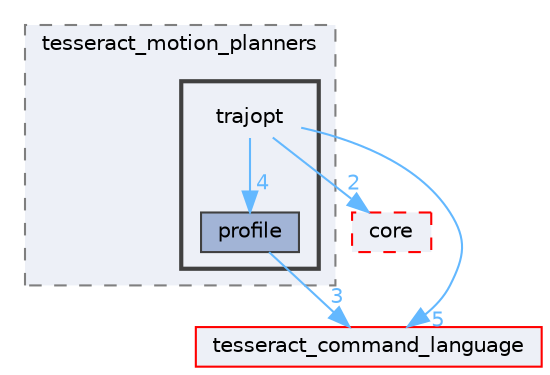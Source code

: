 digraph "tesseract_motion_planners/trajopt/include/tesseract_motion_planners/trajopt"
{
 // LATEX_PDF_SIZE
  bgcolor="transparent";
  edge [fontname=Helvetica,fontsize=10,labelfontname=Helvetica,labelfontsize=10];
  node [fontname=Helvetica,fontsize=10,shape=box,height=0.2,width=0.4];
  compound=true
  subgraph clusterdir_a9b1b2e751a402207c51606e59650114 {
    graph [ bgcolor="#edf0f7", pencolor="grey50", label="tesseract_motion_planners", fontname=Helvetica,fontsize=10 style="filled,dashed", URL="dir_a9b1b2e751a402207c51606e59650114.html",tooltip=""]
  subgraph clusterdir_5288cdce6f1ee8a8911f1213e9481f6a {
    graph [ bgcolor="#edf0f7", pencolor="grey25", label="", fontname=Helvetica,fontsize=10 style="filled,bold", URL="dir_5288cdce6f1ee8a8911f1213e9481f6a.html",tooltip=""]
    dir_5288cdce6f1ee8a8911f1213e9481f6a [shape=plaintext, label="trajopt"];
  dir_18dde6799dab0e87ff0a1005951cc8ab [label="profile", fillcolor="#a2b4d6", color="grey25", style="filled", URL="dir_18dde6799dab0e87ff0a1005951cc8ab.html",tooltip=""];
  }
  }
  dir_ba42fb948e9041f2f8c5ac347b7f6bb7 [label="core", fillcolor="#edf0f7", color="red", style="filled,dashed", URL="dir_ba42fb948e9041f2f8c5ac347b7f6bb7.html",tooltip=""];
  dir_fa47c2fa9b13a12fc195f1b83854b816 [label="tesseract_command_language", fillcolor="#edf0f7", color="red", style="filled", URL="dir_fa47c2fa9b13a12fc195f1b83854b816.html",tooltip=""];
  dir_5288cdce6f1ee8a8911f1213e9481f6a->dir_18dde6799dab0e87ff0a1005951cc8ab [headlabel="4", labeldistance=1.5 headhref="dir_000068_000030.html" color="steelblue1" fontcolor="steelblue1"];
  dir_5288cdce6f1ee8a8911f1213e9481f6a->dir_ba42fb948e9041f2f8c5ac347b7f6bb7 [headlabel="2", labeldistance=1.5 headhref="dir_000068_000000.html" color="steelblue1" fontcolor="steelblue1"];
  dir_5288cdce6f1ee8a8911f1213e9481f6a->dir_fa47c2fa9b13a12fc195f1b83854b816 [headlabel="5", labeldistance=1.5 headhref="dir_000068_000048.html" color="steelblue1" fontcolor="steelblue1"];
  dir_18dde6799dab0e87ff0a1005951cc8ab->dir_fa47c2fa9b13a12fc195f1b83854b816 [headlabel="3", labeldistance=1.5 headhref="dir_000030_000048.html" color="steelblue1" fontcolor="steelblue1"];
}
